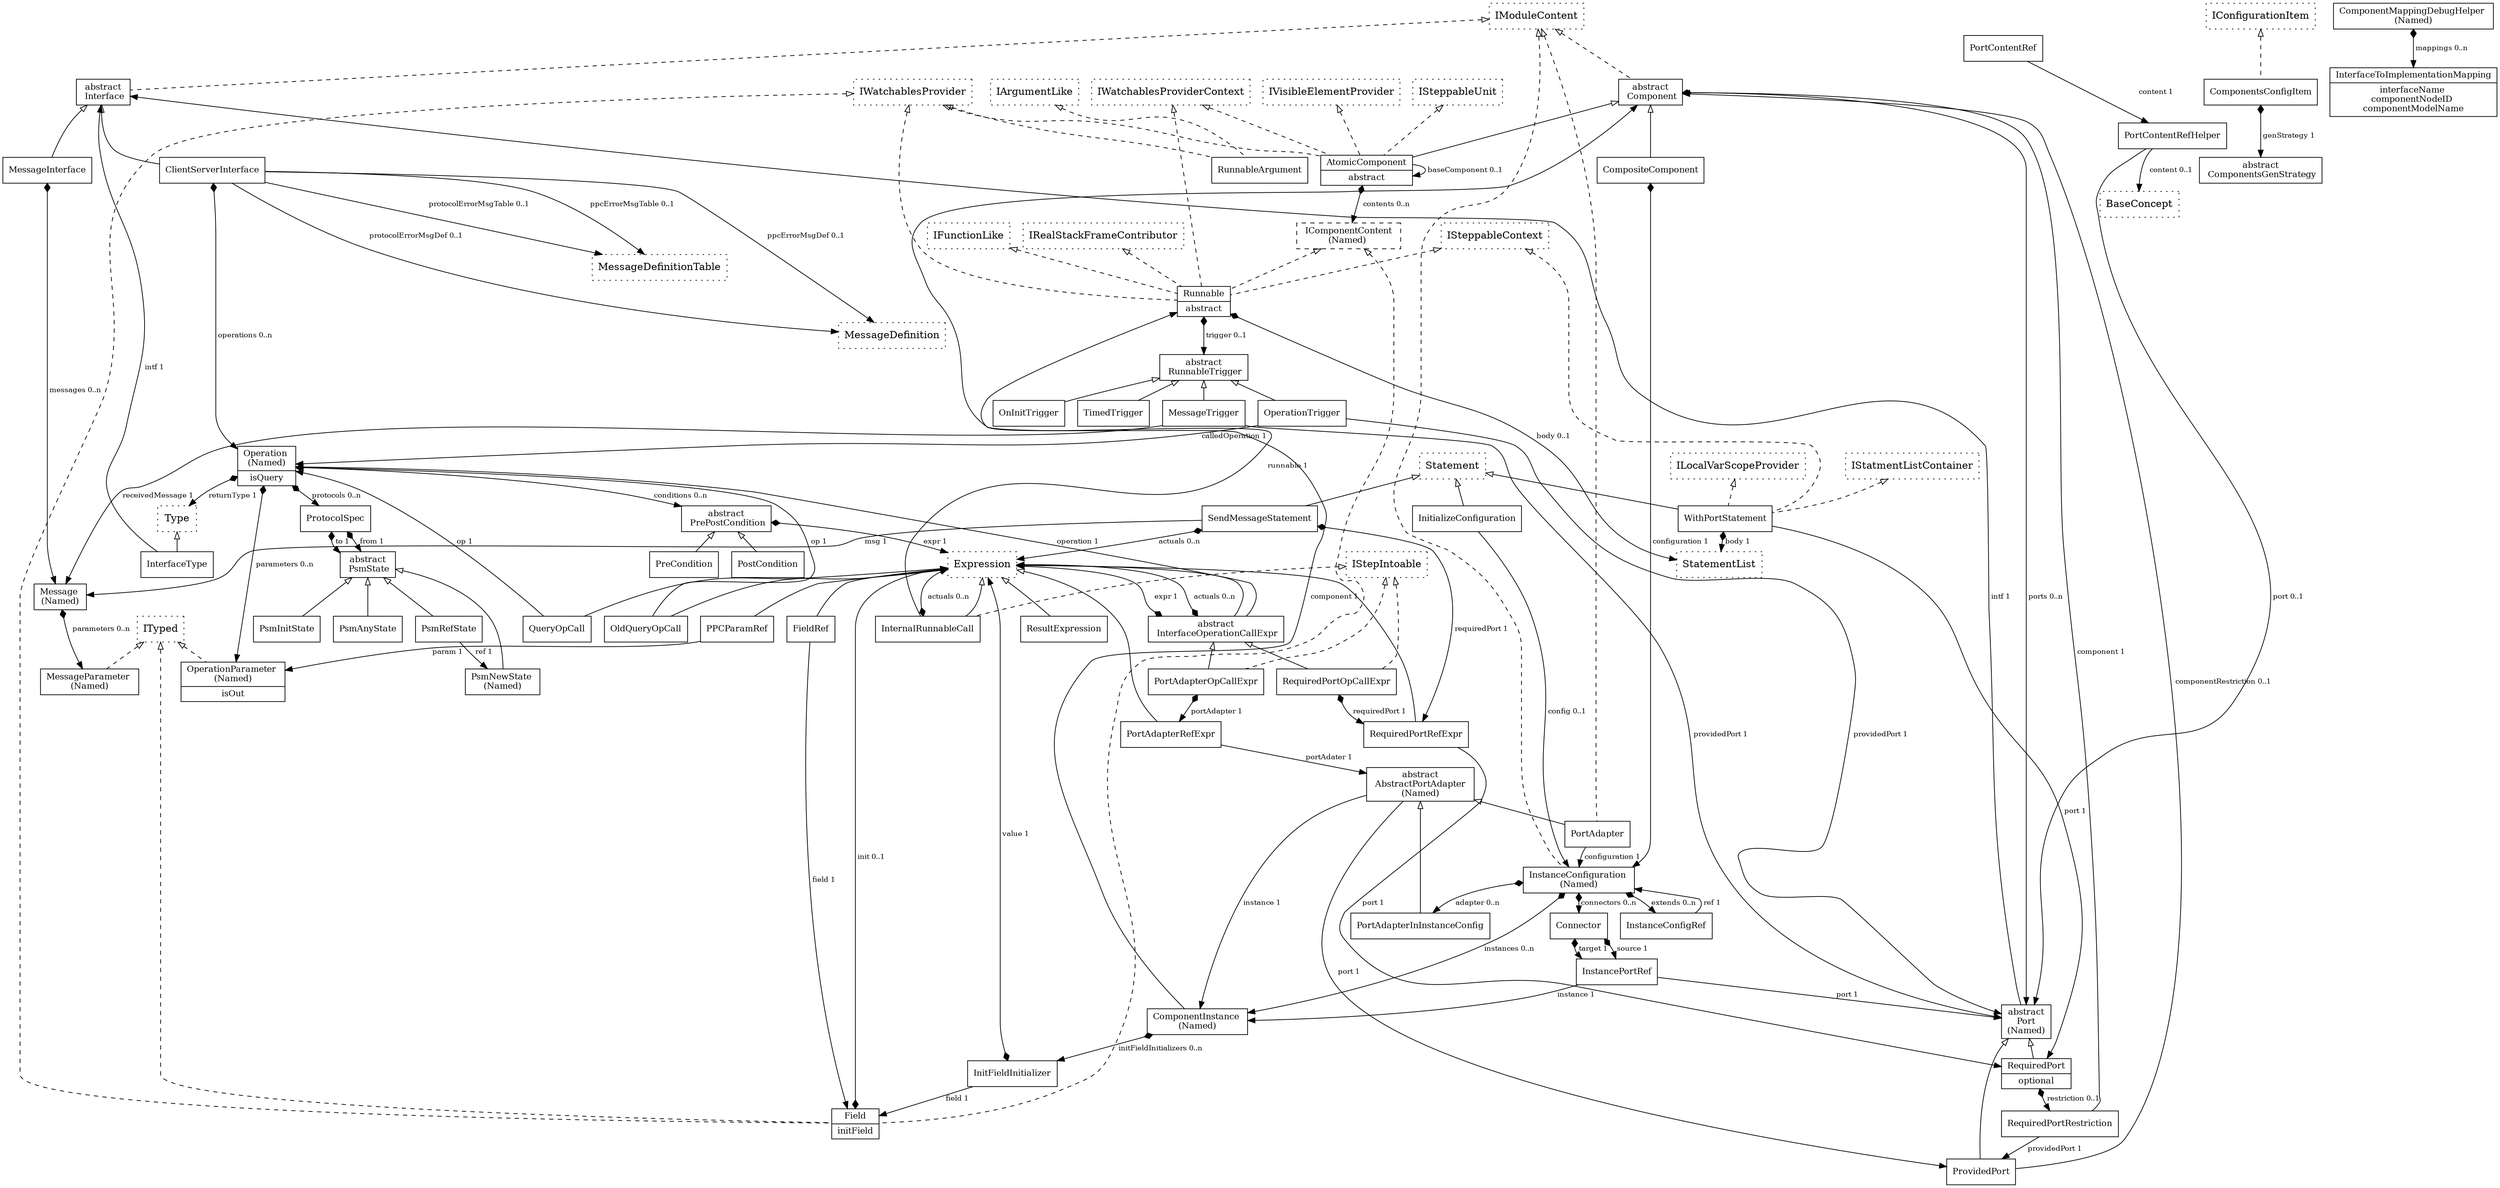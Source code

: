 digraph meta { node[shape=box style=dotted]  ranksep=0.1
Component [ fontsize=12.0 shape=record style=solid label= " { abstract\n Component } " ] ;
Interface [ fontsize=12.0 shape=record style=solid label= " { abstract\n Interface } " ] ;
ClientServerInterface [ fontsize=12.0 shape=record style=solid label= " { ClientServerInterface } " ] ;
MessageInterface [ fontsize=12.0 shape=record style=solid label= " { MessageInterface } " ] ;
Operation [ fontsize=12.0 shape=record style=solid label= " { Operation \n(Named) | isQuery } " ] ;
Message [ fontsize=12.0 shape=record style=solid label= " { Message \n(Named) } " ] ;
Port [ fontsize=12.0 shape=record style=solid label= " { abstract\n Port \n(Named) } " ] ;
ProvidedPort [ fontsize=12.0 shape=record style=solid label= " { ProvidedPort } " ] ;
RequiredPort [ fontsize=12.0 shape=record style=solid label= " { RequiredPort | optional } " ] ;
Runnable [ fontsize=12.0 shape=record style=solid label= " { Runnable | abstract } " ] ;
RunnableTrigger [ fontsize=12.0 shape=record style=solid label= " { abstract\n RunnableTrigger } " ] ;
MessageTrigger [ fontsize=12.0 shape=record style=solid label= " { MessageTrigger } " ] ;
OperationTrigger [ fontsize=12.0 shape=record style=solid label= " { OperationTrigger } " ] ;
TimedTrigger [ fontsize=12.0 shape=record style=solid label= " { TimedTrigger } " ] ;
AtomicComponent [ fontsize=12.0 shape=record style=solid label= " { AtomicComponent | abstract } " ] ;
CompositeComponent [ fontsize=12.0 shape=record style=solid label= " { CompositeComponent } " ] ;
ComponentInstance [ fontsize=12.0 shape=record style=solid label= " { ComponentInstance \n(Named) } " ] ;
Connector [ fontsize=12.0 shape=record style=solid label= " { Connector } " ] ;
InstancePortRef [ fontsize=12.0 shape=record style=solid label= " { InstancePortRef } " ] ;
InstanceConfiguration [ fontsize=12.0 shape=record style=solid label= " { InstanceConfiguration \n(Named) } " ] ;
MessageParameter [ fontsize=12.0 shape=record style=solid label= " { MessageParameter \n(Named) } " ] ;
OperationParameter [ fontsize=12.0 shape=record style=solid label= " { OperationParameter \n(Named) | isOut } " ] ;
PortAdapter [ fontsize=12.0 shape=record style=solid label= " { PortAdapter } " ] ;
RunnableArgument [ fontsize=12.0 shape=record style=solid label= " { RunnableArgument } " ] ;
PortAdapterRefExpr [ fontsize=12.0 shape=record style=solid label= " { PortAdapterRefExpr } " ] ;
InterfaceType [ fontsize=12.0 shape=record style=solid label= " { InterfaceType } " ] ;
InterfaceOperationCallExpr [ fontsize=12.0 shape=record style=solid label= " { abstract\n InterfaceOperationCallExpr } " ] ;
RequiredPortRefExpr [ fontsize=12.0 shape=record style=solid label= " { RequiredPortRefExpr } " ] ;
PortAdapterOpCallExpr [ fontsize=12.0 shape=record style=solid label= " { PortAdapterOpCallExpr } " ] ;
RequiredPortOpCallExpr [ fontsize=12.0 shape=record style=solid label= " { RequiredPortOpCallExpr } " ] ;
InitializeConfiguration [ fontsize=12.0 shape=record style=solid label= " { InitializeConfiguration } " ] ;
Field [ fontsize=12.0 shape=record style=solid label= " { Field | initField } " ] ;
FieldRef [ fontsize=12.0 shape=record style=solid label= " { FieldRef } " ] ;
WithPortStatement [ fontsize=12.0 shape=record style=solid label= " { WithPortStatement } " ] ;
InternalRunnableCall [ fontsize=12.0 shape=record style=solid label= " { InternalRunnableCall } " ] ;
SendMessageStatement [ fontsize=12.0 shape=record style=solid label= " { SendMessageStatement } " ] ;
PortContentRef [ fontsize=12.0 shape=record style=solid label= " { PortContentRef } " ] ;
PortContentRefHelper [ fontsize=12.0 shape=record style=solid label= " { PortContentRefHelper } " ] ;
RequiredPortRestriction [ fontsize=12.0 shape=record style=solid label= " { RequiredPortRestriction } " ] ;
OnInitTrigger [ fontsize=12.0 shape=record style=solid label= " { OnInitTrigger } " ] ;
PrePostCondition [ fontsize=12.0 shape=record style=solid label= " { abstract\n PrePostCondition } " ] ;
PreCondition [ fontsize=12.0 shape=record style=solid label= " { PreCondition } " ] ;
PPCParamRef [ fontsize=12.0 shape=record style=solid label= " { PPCParamRef } " ] ;
PostCondition [ fontsize=12.0 shape=record style=solid label= " { PostCondition } " ] ;
ResultExpression [ fontsize=12.0 shape=record style=solid label= " { ResultExpression } " ] ;
QueryOpCall [ fontsize=12.0 shape=record style=solid label= " { QueryOpCall } " ] ;
OldQueryOpCall [ fontsize=12.0 shape=record style=solid label= " { OldQueryOpCall } " ] ;
ProtocolSpec [ fontsize=12.0 shape=record style=solid label= " { ProtocolSpec } " ] ;
PsmState [ fontsize=12.0 shape=record style=solid label= " { abstract\n PsmState } " ] ;
PsmNewState [ fontsize=12.0 shape=record style=solid label= " { PsmNewState \n(Named) } " ] ;
PsmInitState [ fontsize=12.0 shape=record style=solid label= " { PsmInitState } " ] ;
PsmAnyState [ fontsize=12.0 shape=record style=solid label= " { PsmAnyState } " ] ;
PsmRefState [ fontsize=12.0 shape=record style=solid label= " { PsmRefState } " ] ;
InitFieldInitializer [ fontsize=12.0 shape=record style=solid label= " { InitFieldInitializer } " ] ;
InstanceConfigRef [ fontsize=12.0 shape=record style=solid label= " { InstanceConfigRef } " ] ;
AbstractPortAdapter [ fontsize=12.0 shape=record style=solid label= " { abstract\n AbstractPortAdapter \n(Named) } " ] ;
PortAdapterInInstanceConfig [ fontsize=12.0 shape=record style=solid label= " { PortAdapterInInstanceConfig } " ] ;
ComponentsConfigItem [ fontsize=12.0 shape=record style=solid label= " { ComponentsConfigItem } " ] ;
ComponentsGenStrategy [ fontsize=12.0 shape=record style=solid label= " { abstract\n ComponentsGenStrategy } " ] ;
ComponentMappingDebugHelper [ fontsize=12.0 shape=record style=solid label= " { ComponentMappingDebugHelper \n(Named) } " ] ;
InterfaceToImplementationMapping [ fontsize=12.0 shape=record style=solid label= " { InterfaceToImplementationMapping | interfaceName \ncomponentNodeID \ncomponentModelName } " ] ;
IComponentContent [ fontsize=12.0 shape=rectangle style=dashed label= " IComponentContent \n(Named) " ] ;
Interface -> ClientServerInterface [ dir=back weight=10.0 style=solid arrowtail = "empty" ]
Interface -> MessageInterface [ dir=back weight=10.0 style=solid arrowtail = "empty" ]
Port -> ProvidedPort [ dir=back weight=10.0 style=solid arrowtail = "empty" ]
Port -> RequiredPort [ dir=back weight=10.0 style=solid arrowtail = "empty" ]
RunnableTrigger -> MessageTrigger [ dir=back weight=10.0 style=solid arrowtail = "empty" ]
RunnableTrigger -> OperationTrigger [ dir=back weight=10.0 style=solid arrowtail = "empty" ]
RunnableTrigger -> TimedTrigger [ dir=back weight=10.0 style=solid arrowtail = "empty" ]
Component -> AtomicComponent [ dir=back weight=10.0 style=solid arrowtail = "empty" ]
Component -> CompositeComponent [ dir=back weight=10.0 style=solid arrowtail = "empty" ]
AbstractPortAdapter -> PortAdapter [ dir=back weight=10.0 style=solid arrowtail = "empty" ]
Expression -> PortAdapterRefExpr [ dir=back weight=10.0 style=solid arrowtail = "empty" ]
Type -> InterfaceType [ dir=back weight=10.0 style=solid arrowtail = "empty" ]
Expression -> InterfaceOperationCallExpr [ dir=back weight=10.0 style=solid arrowtail = "empty" ]
Expression -> RequiredPortRefExpr [ dir=back weight=10.0 style=solid arrowtail = "empty" ]
InterfaceOperationCallExpr -> PortAdapterOpCallExpr [ dir=back weight=10.0 style=solid arrowtail = "empty" ]
InterfaceOperationCallExpr -> RequiredPortOpCallExpr [ dir=back weight=10.0 style=solid arrowtail = "empty" ]
Statement -> InitializeConfiguration [ dir=back weight=10.0 style=solid arrowtail = "empty" ]
Expression -> FieldRef [ dir=back weight=10.0 style=solid arrowtail = "empty" ]
Statement -> WithPortStatement [ dir=back weight=10.0 style=solid arrowtail = "empty" ]
Expression -> InternalRunnableCall [ dir=back weight=10.0 style=solid arrowtail = "empty" ]
Statement -> SendMessageStatement [ dir=back weight=10.0 style=solid arrowtail = "empty" ]
RunnableTrigger -> OnInitTrigger [ dir=back weight=10.0 style=solid arrowtail = "empty" ]
PrePostCondition -> PreCondition [ dir=back weight=10.0 style=solid arrowtail = "empty" ]
Expression -> PPCParamRef [ dir=back weight=10.0 style=solid arrowtail = "empty" ]
PrePostCondition -> PostCondition [ dir=back weight=10.0 style=solid arrowtail = "empty" ]
Expression -> ResultExpression [ dir=back weight=10.0 style=solid arrowtail = "empty" ]
Expression -> QueryOpCall [ dir=back weight=10.0 style=solid arrowtail = "empty" ]
Expression -> OldQueryOpCall [ dir=back weight=10.0 style=solid arrowtail = "empty" ]
PsmState -> PsmNewState [ dir=back weight=10.0 style=solid arrowtail = "empty" ]
PsmState -> PsmInitState [ dir=back weight=10.0 style=solid arrowtail = "empty" ]
PsmState -> PsmAnyState [ dir=back weight=10.0 style=solid arrowtail = "empty" ]
PsmState -> PsmRefState [ dir=back weight=10.0 style=solid arrowtail = "empty" ]
AbstractPortAdapter -> PortAdapterInInstanceConfig [ dir=back weight=10.0 style=solid arrowtail = "empty" ]
IModuleContent -> Component [ dir=back weight=3.0 style=dashed arrowtail = "empty" ]
IModuleContent -> Interface [ dir=back weight=3.0 style=dashed arrowtail = "empty" ]
IComponentContent -> Runnable [ dir=back weight=3.0 style=dashed arrowtail = "empty" ]
IFunctionLike -> Runnable [ dir=back weight=3.0 style=dashed arrowtail = "empty" ]
IRealStackFrameContributor -> Runnable [ dir=back weight=3.0 style=dashed arrowtail = "empty" ]
ISteppableContext -> Runnable [ dir=back weight=3.0 style=dashed arrowtail = "empty" ]
IWatchablesProviderContext -> Runnable [ dir=back weight=3.0 style=dashed arrowtail = "empty" ]
IWatchablesProvider -> Runnable [ dir=back weight=3.0 style=dashed arrowtail = "empty" ]
IVisibleElementProvider -> AtomicComponent [ dir=back weight=3.0 style=dashed arrowtail = "empty" ]
ISteppableUnit -> AtomicComponent [ dir=back weight=3.0 style=dashed arrowtail = "empty" ]
IWatchablesProviderContext -> AtomicComponent [ dir=back weight=3.0 style=dashed arrowtail = "empty" ]
IWatchablesProvider -> AtomicComponent [ dir=back weight=3.0 style=dashed arrowtail = "empty" ]
IModuleContent -> InstanceConfiguration [ dir=back weight=3.0 style=dashed arrowtail = "empty" ]
ITyped -> MessageParameter [ dir=back weight=3.0 style=dashed arrowtail = "empty" ]
ITyped -> OperationParameter [ dir=back weight=3.0 style=dashed arrowtail = "empty" ]
IModuleContent -> PortAdapter [ dir=back weight=3.0 style=dashed arrowtail = "empty" ]
IArgumentLike -> RunnableArgument [ dir=back weight=3.0 style=dashed arrowtail = "empty" ]
IWatchablesProvider -> RunnableArgument [ dir=back weight=3.0 style=dashed arrowtail = "empty" ]
IStepIntoable -> PortAdapterOpCallExpr [ dir=back weight=3.0 style=dashed arrowtail = "empty" ]
IStepIntoable -> RequiredPortOpCallExpr [ dir=back weight=3.0 style=dashed arrowtail = "empty" ]
IComponentContent -> Field [ dir=back weight=3.0 style=dashed arrowtail = "empty" ]
ITyped -> Field [ dir=back weight=3.0 style=dashed arrowtail = "empty" ]
IWatchablesProvider -> Field [ dir=back weight=3.0 style=dashed arrowtail = "empty" ]
IStatmentListContainer -> WithPortStatement [ dir=back weight=3.0 style=dashed arrowtail = "empty" ]
ILocalVarScopeProvider -> WithPortStatement [ dir=back weight=3.0 style=dashed arrowtail = "empty" ]
ISteppableContext -> WithPortStatement [ dir=back weight=3.0 style=dashed arrowtail = "empty" ]
IStepIntoable -> InternalRunnableCall [ dir=back weight=3.0 style=dashed arrowtail = "empty" ]
IConfigurationItem -> ComponentsConfigItem [ dir=back weight=3.0 style=dashed arrowtail = "empty" ]
Component -> Port [ style=solid fontsize=10.0 dir="both" arrowhead = "normal" arrowtail = "diamond" weight=5.0 label=" ports 0..n" ]
ClientServerInterface -> Operation [ style=solid fontsize=10.0 dir="both" arrowhead = "normal" arrowtail = "diamond" weight=5.0 label=" operations 0..n" ]
MessageInterface -> Message [ style=solid fontsize=10.0 dir="both" arrowhead = "normal" arrowtail = "diamond" weight=5.0 label=" messages 0..n" ]
Operation -> Type [ style=solid fontsize=10.0 dir="both" arrowhead = "normal" arrowtail = "diamond" weight=5.0 label=" returnType 1" ]
Operation -> OperationParameter [ style=solid fontsize=10.0 dir="both" arrowhead = "normal" arrowtail = "diamond" weight=5.0 label=" parameters 0..n" ]
Operation -> PrePostCondition [ style=solid fontsize=10.0 dir="both" arrowhead = "normal" arrowtail = "diamond" weight=5.0 label=" conditions 0..n" ]
Operation -> ProtocolSpec [ style=solid fontsize=10.0 dir="both" arrowhead = "normal" arrowtail = "diamond" weight=5.0 label=" protocols 0..n" ]
Message -> MessageParameter [ style=solid fontsize=10.0 dir="both" arrowhead = "normal" arrowtail = "diamond" weight=5.0 label=" parameters 0..n" ]
RequiredPort -> RequiredPortRestriction [ style=solid fontsize=10.0 dir="both" arrowhead = "normal" arrowtail = "diamond" weight=5.0 label=" restriction 0..1" ]
Runnable -> RunnableTrigger [ style=solid fontsize=10.0 dir="both" arrowhead = "normal" arrowtail = "diamond" weight=5.0 label=" trigger 0..1" ]
Runnable -> StatementList [ style=solid fontsize=10.0 dir="both" arrowhead = "normal" arrowtail = "diamond" weight=5.0 label=" body 0..1" ]
AtomicComponent -> IComponentContent [ style=solid fontsize=10.0 dir="both" arrowhead = "normal" arrowtail = "diamond" weight=5.0 label=" contents 0..n" ]
CompositeComponent -> InstanceConfiguration [ style=solid fontsize=10.0 dir="both" arrowhead = "normal" arrowtail = "diamond" weight=5.0 label=" configuration 1" ]
ComponentInstance -> InitFieldInitializer [ style=solid fontsize=10.0 dir="both" arrowhead = "normal" arrowtail = "diamond" weight=5.0 label=" initFieldInitializers 0..n" ]
Connector -> InstancePortRef [ style=solid fontsize=10.0 dir="both" arrowhead = "normal" arrowtail = "diamond" weight=5.0 label=" source 1" ]
Connector -> InstancePortRef [ style=solid fontsize=10.0 dir="both" arrowhead = "normal" arrowtail = "diamond" weight=5.0 label=" target 1" ]
InstanceConfiguration -> ComponentInstance [ style=solid fontsize=10.0 dir="both" arrowhead = "normal" arrowtail = "diamond" weight=5.0 label=" instances 0..n" ]
InstanceConfiguration -> Connector [ style=solid fontsize=10.0 dir="both" arrowhead = "normal" arrowtail = "diamond" weight=5.0 label=" connectors 0..n" ]
InstanceConfiguration -> InstanceConfigRef [ style=solid fontsize=10.0 dir="both" arrowhead = "normal" arrowtail = "diamond" weight=5.0 label=" extends 0..n" ]
InstanceConfiguration -> PortAdapterInInstanceConfig [ style=solid fontsize=10.0 dir="both" arrowhead = "normal" arrowtail = "diamond" weight=5.0 label=" adapter 0..n" ]
InterfaceOperationCallExpr -> Expression [ style=solid fontsize=10.0 dir="both" arrowhead = "normal" arrowtail = "diamond" weight=5.0 label=" expr 1" ]
InterfaceOperationCallExpr -> Expression [ style=solid fontsize=10.0 dir="both" arrowhead = "normal" arrowtail = "diamond" weight=5.0 label=" actuals 0..n" ]
PortAdapterOpCallExpr -> PortAdapterRefExpr [ style=solid fontsize=10.0 dir="both" arrowhead = "normal" arrowtail = "diamond" weight=5.0 label=" portAdapter 1" ]
RequiredPortOpCallExpr -> RequiredPortRefExpr [ style=solid fontsize=10.0 dir="both" arrowhead = "normal" arrowtail = "diamond" weight=5.0 label=" requiredPort 1" ]
Field -> Expression [ style=solid fontsize=10.0 dir="both" arrowhead = "normal" arrowtail = "diamond" weight=5.0 label=" init 0..1" ]
WithPortStatement -> StatementList [ style=solid fontsize=10.0 dir="both" arrowhead = "normal" arrowtail = "diamond" weight=5.0 label=" body 1" ]
InternalRunnableCall -> Expression [ style=solid fontsize=10.0 dir="both" arrowhead = "normal" arrowtail = "diamond" weight=5.0 label=" actuals 0..n" ]
SendMessageStatement -> Expression [ style=solid fontsize=10.0 dir="both" arrowhead = "normal" arrowtail = "diamond" weight=5.0 label=" actuals 0..n" ]
SendMessageStatement -> RequiredPortRefExpr [ style=solid fontsize=10.0 dir="both" arrowhead = "normal" arrowtail = "diamond" weight=5.0 label=" requiredPort 1" ]
PrePostCondition -> Expression [ style=solid fontsize=10.0 dir="both" arrowhead = "normal" arrowtail = "diamond" weight=5.0 label=" expr 1" ]
ProtocolSpec -> PsmState [ style=solid fontsize=10.0 dir="both" arrowhead = "normal" arrowtail = "diamond" weight=5.0 label=" from 1" ]
ProtocolSpec -> PsmState [ style=solid fontsize=10.0 dir="both" arrowhead = "normal" arrowtail = "diamond" weight=5.0 label=" to 1" ]
InitFieldInitializer -> Expression [ style=solid fontsize=10.0 dir="both" arrowhead = "normal" arrowtail = "diamond" weight=5.0 label=" value 1" ]
ComponentsConfigItem -> ComponentsGenStrategy [ style=solid fontsize=10.0 dir="both" arrowhead = "normal" arrowtail = "diamond" weight=5.0 label=" genStrategy 1" ]
ComponentMappingDebugHelper -> InterfaceToImplementationMapping [ style=solid fontsize=10.0 dir="both" arrowhead = "normal" arrowtail = "diamond" weight=5.0 label=" mappings 0..n" ]

ClientServerInterface -> MessageDefinitionTable [ style=solid fontsize=10.0 arrowhead = "normal" weight=0.5 label=" protocolErrorMsgTable 0..1" ]
ClientServerInterface -> MessageDefinition [ style=solid fontsize=10.0 arrowhead = "normal" weight=0.5 label=" protocolErrorMsgDef 0..1" ]
ClientServerInterface -> MessageDefinitionTable [ style=solid fontsize=10.0 arrowhead = "normal" weight=0.5 label=" ppcErrorMsgTable 0..1" ]
ClientServerInterface -> MessageDefinition [ style=solid fontsize=10.0 arrowhead = "normal" weight=0.5 label=" ppcErrorMsgDef 0..1" ]
Port -> Interface [ style=solid fontsize=10.0 arrowhead = "normal" weight=0.5 label=" intf 1" ]
ProvidedPort -> Component [ style=solid fontsize=10.0 arrowhead = "normal" weight=0.5 label=" componentRestriction 0..1" ]
MessageTrigger -> Port [ style=solid fontsize=10.0 arrowhead = "normal" weight=0.5 label=" providedPort 1" ]
MessageTrigger -> Message [ style=solid fontsize=10.0 arrowhead = "normal" weight=0.5 label=" receivedMessage 1" ]
OperationTrigger -> Port [ style=solid fontsize=10.0 arrowhead = "normal" weight=0.5 label=" providedPort 1" ]
OperationTrigger -> Operation [ style=solid fontsize=10.0 arrowhead = "normal" weight=0.5 label=" calledOperation 1" ]
AtomicComponent -> AtomicComponent [ style=solid fontsize=10.0 arrowhead = "normal" weight=0.5 label=" baseComponent 0..1" ]
ComponentInstance -> Component [ style=solid fontsize=10.0 arrowhead = "normal" weight=0.5 label=" component 1" ]
InstancePortRef -> ComponentInstance [ style=solid fontsize=10.0 arrowhead = "normal" weight=0.5 label=" instance 1" ]
InstancePortRef -> Port [ style=solid fontsize=10.0 arrowhead = "normal" weight=0.5 label=" port 1" ]
PortAdapter -> InstanceConfiguration [ style=solid fontsize=10.0 arrowhead = "normal" weight=0.5 label=" configuration 1" ]
PortAdapterRefExpr -> AbstractPortAdapter [ style=solid fontsize=10.0 arrowhead = "normal" weight=0.5 label=" portAdater 1" ]
InterfaceType -> Interface [ style=solid fontsize=10.0 arrowhead = "normal" weight=0.5 label=" intf 1" ]
InterfaceOperationCallExpr -> Operation [ style=solid fontsize=10.0 arrowhead = "normal" weight=0.5 label=" operation 1" ]
RequiredPortRefExpr -> RequiredPort [ style=solid fontsize=10.0 arrowhead = "normal" weight=0.5 label=" port 1" ]
InitializeConfiguration -> InstanceConfiguration [ style=solid fontsize=10.0 arrowhead = "normal" weight=0.5 label=" config 0..1" ]
FieldRef -> Field [ style=solid fontsize=10.0 arrowhead = "normal" weight=0.5 label=" field 1" ]
WithPortStatement -> RequiredPort [ style=solid fontsize=10.0 arrowhead = "normal" weight=0.5 label=" port 1" ]
InternalRunnableCall -> Runnable [ style=solid fontsize=10.0 arrowhead = "normal" weight=0.5 label=" runnable 1" ]
SendMessageStatement -> Message [ style=solid fontsize=10.0 arrowhead = "normal" weight=0.5 label=" msg 1" ]
PortContentRef -> PortContentRefHelper [ style=solid fontsize=10.0 arrowhead = "normal" weight=0.5 label=" content 1" ]
PortContentRefHelper -> Port [ style=solid fontsize=10.0 arrowhead = "normal" weight=0.5 label=" port 0..1" ]
PortContentRefHelper -> BaseConcept [ style=solid fontsize=10.0 arrowhead = "normal" weight=0.5 label=" content 0..1" ]
RequiredPortRestriction -> Component [ style=solid fontsize=10.0 arrowhead = "normal" weight=0.5 label=" component 1" ]
RequiredPortRestriction -> ProvidedPort [ style=solid fontsize=10.0 arrowhead = "normal" weight=0.5 label=" providedPort 1" ]
PPCParamRef -> OperationParameter [ style=solid fontsize=10.0 arrowhead = "normal" weight=0.5 label=" param 1" ]
QueryOpCall -> Operation [ style=solid fontsize=10.0 arrowhead = "normal" weight=0.5 label=" op 1" ]
OldQueryOpCall -> Operation [ style=solid fontsize=10.0 arrowhead = "normal" weight=0.5 label=" op 1" ]
PsmRefState -> PsmNewState [ style=solid fontsize=10.0 arrowhead = "normal" weight=0.5 label=" ref 1" ]
InitFieldInitializer -> Field [ style=solid fontsize=10.0 arrowhead = "normal" weight=0.5 label=" field 1" ]
InstanceConfigRef -> InstanceConfiguration [ style=solid fontsize=10.0 arrowhead = "normal" weight=0.5 label=" ref 1" ]
AbstractPortAdapter -> ComponentInstance [ style=solid fontsize=10.0 arrowhead = "normal" weight=0.5 label=" instance 1" ]
AbstractPortAdapter -> ProvidedPort [ style=solid fontsize=10.0 arrowhead = "normal" weight=0.5 label=" port 1" ]
{ rank= same Interface Component }

}
